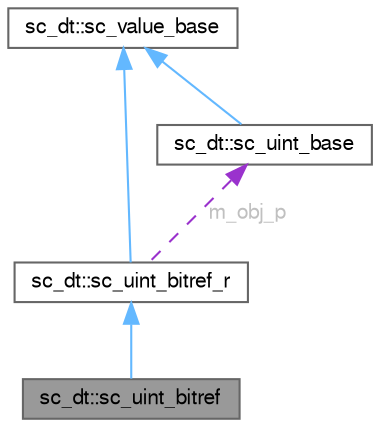 digraph "sc_dt::sc_uint_bitref"
{
 // LATEX_PDF_SIZE
  bgcolor="transparent";
  edge [fontname=FreeSans,fontsize=10,labelfontname=FreeSans,labelfontsize=10];
  node [fontname=FreeSans,fontsize=10,shape=box,height=0.2,width=0.4];
  Node1 [id="Node000001",label="sc_dt::sc_uint_bitref",height=0.2,width=0.4,color="gray40", fillcolor="grey60", style="filled", fontcolor="black",tooltip=" "];
  Node2 -> Node1 [id="edge1_Node000001_Node000002",dir="back",color="steelblue1",style="solid",tooltip=" "];
  Node2 [id="Node000002",label="sc_dt::sc_uint_bitref_r",height=0.2,width=0.4,color="gray40", fillcolor="white", style="filled",URL="$a01901.html",tooltip=" "];
  Node3 -> Node2 [id="edge2_Node000002_Node000003",dir="back",color="steelblue1",style="solid",tooltip=" "];
  Node3 [id="Node000003",label="sc_dt::sc_value_base",height=0.2,width=0.4,color="gray40", fillcolor="white", style="filled",URL="$a01997.html",tooltip=" "];
  Node4 -> Node2 [id="edge3_Node000002_Node000004",dir="back",color="darkorchid3",style="dashed",tooltip=" ",label=" m_obj_p",fontcolor="grey" ];
  Node4 [id="Node000004",label="sc_dt::sc_uint_base",height=0.2,width=0.4,color="gray40", fillcolor="white", style="filled",URL="$a01917.html",tooltip=" "];
  Node3 -> Node4 [id="edge4_Node000004_Node000003",dir="back",color="steelblue1",style="solid",tooltip=" "];
}
